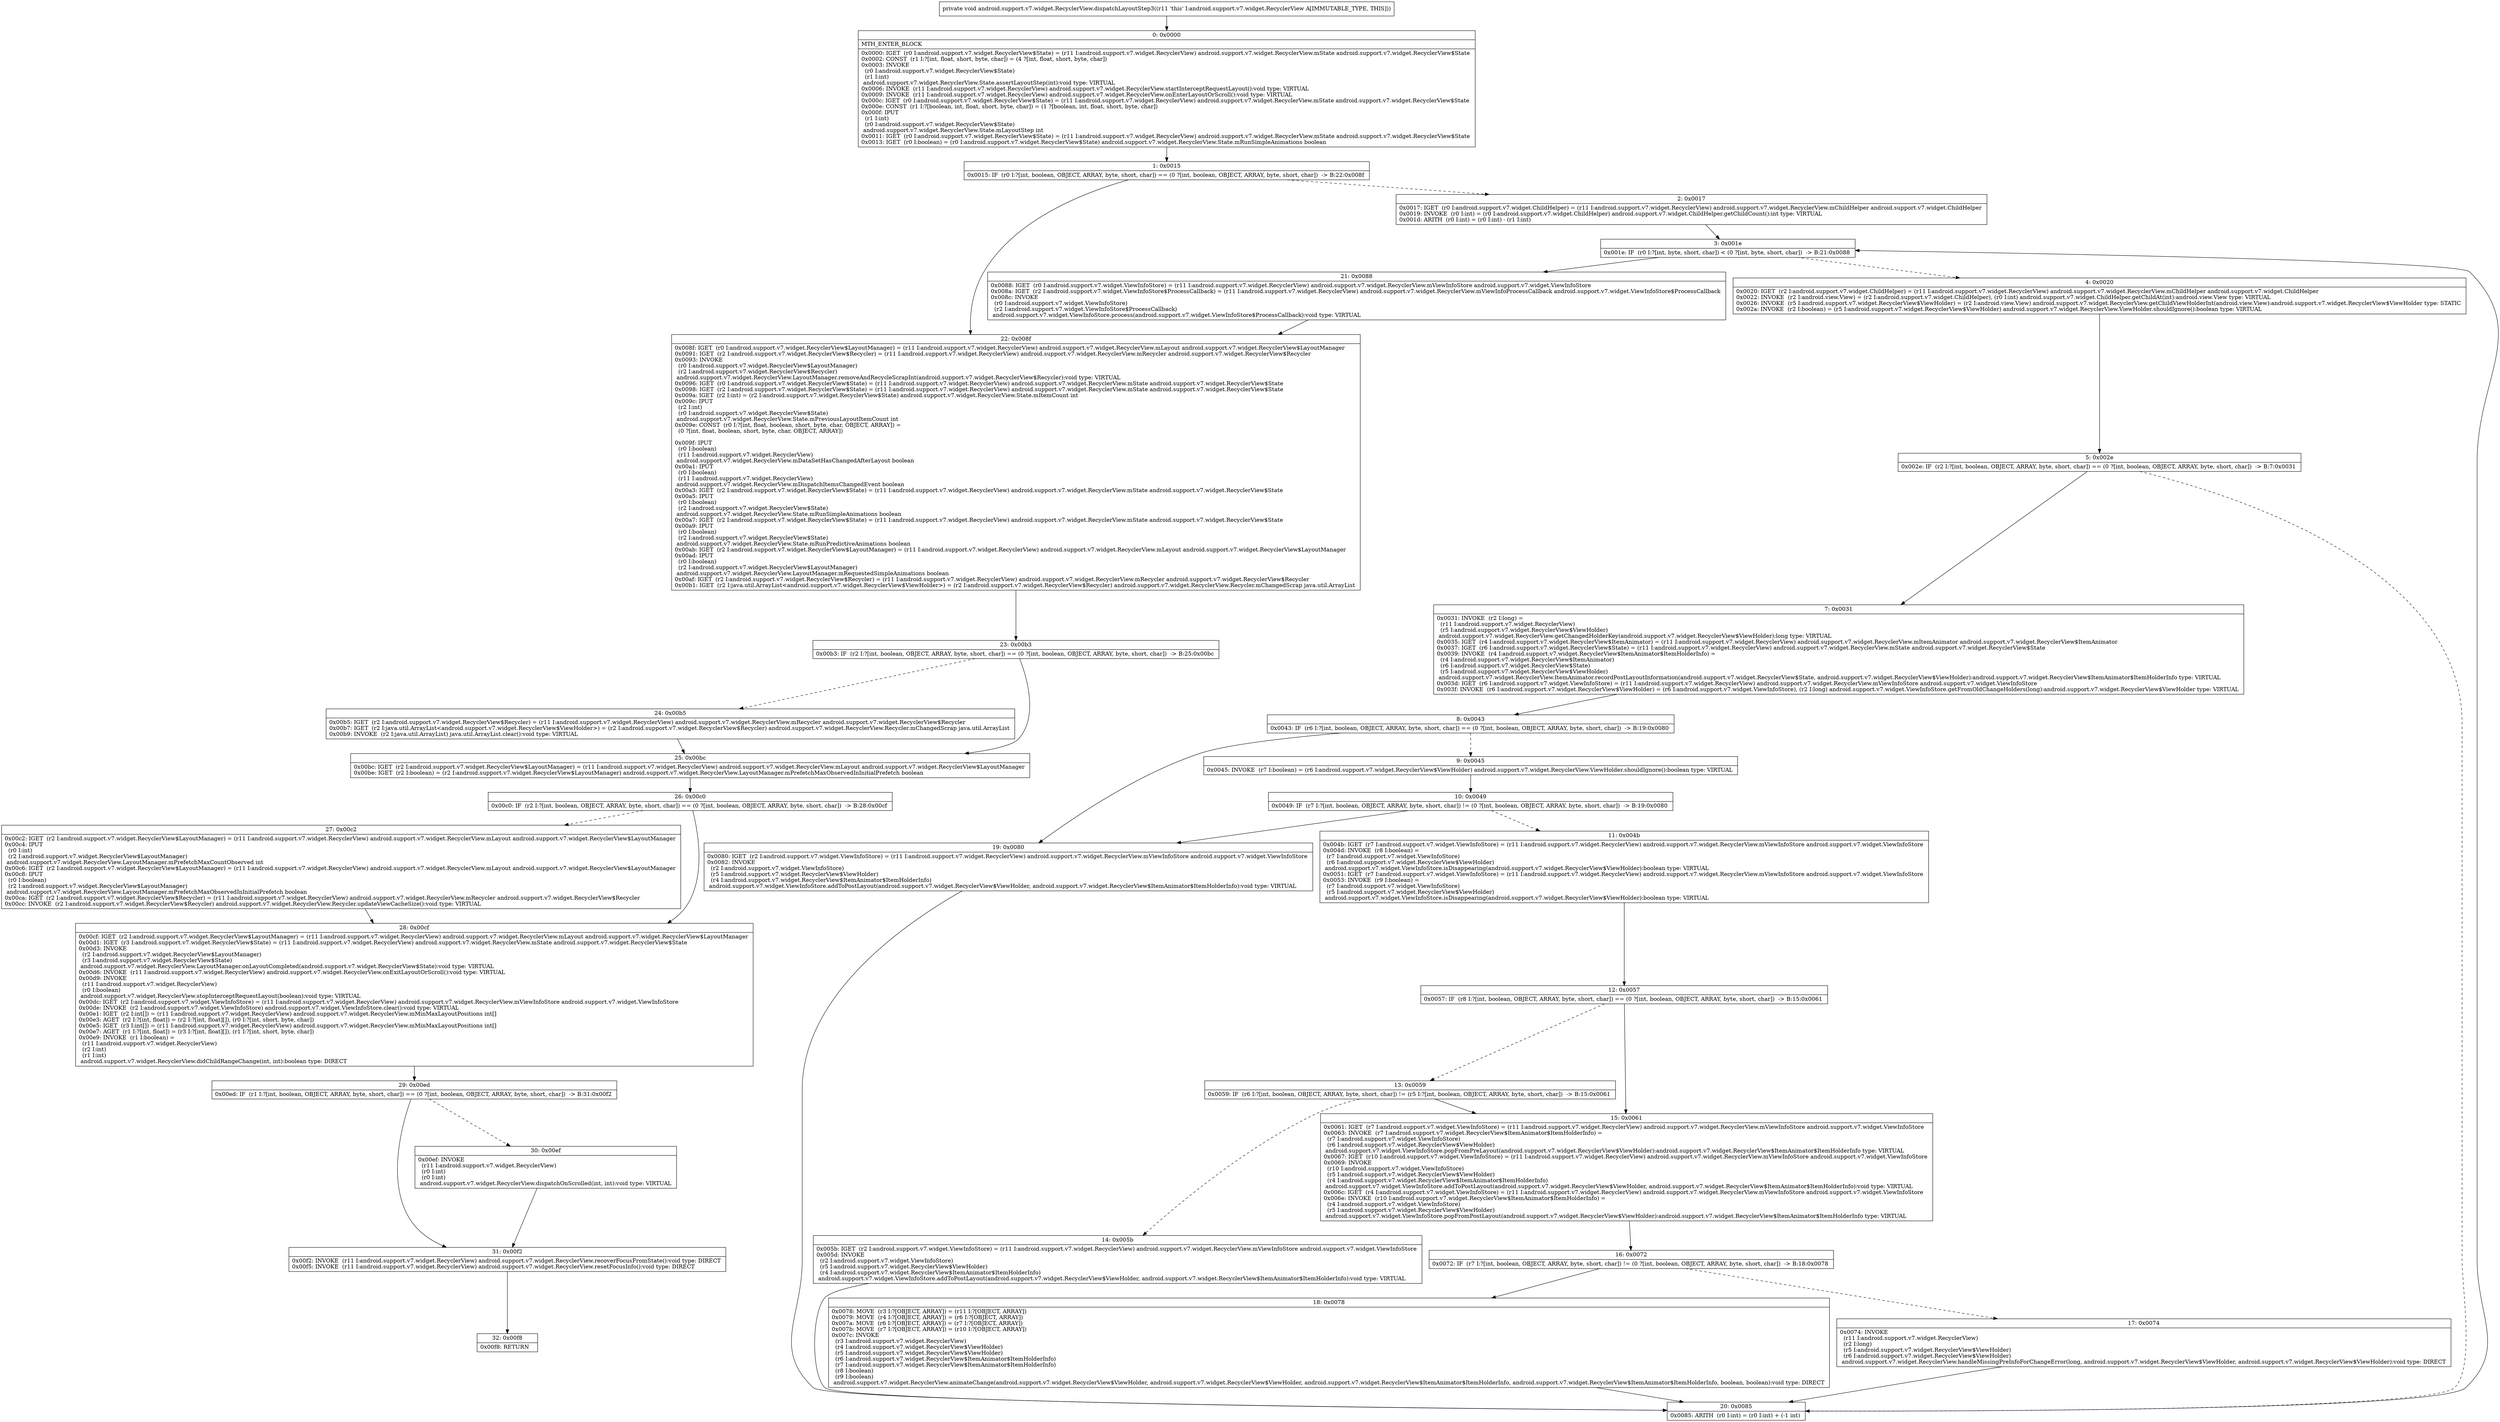 digraph "CFG forandroid.support.v7.widget.RecyclerView.dispatchLayoutStep3()V" {
Node_0 [shape=record,label="{0\:\ 0x0000|MTH_ENTER_BLOCK\l|0x0000: IGET  (r0 I:android.support.v7.widget.RecyclerView$State) = (r11 I:android.support.v7.widget.RecyclerView) android.support.v7.widget.RecyclerView.mState android.support.v7.widget.RecyclerView$State \l0x0002: CONST  (r1 I:?[int, float, short, byte, char]) = (4 ?[int, float, short, byte, char]) \l0x0003: INVOKE  \l  (r0 I:android.support.v7.widget.RecyclerView$State)\l  (r1 I:int)\l android.support.v7.widget.RecyclerView.State.assertLayoutStep(int):void type: VIRTUAL \l0x0006: INVOKE  (r11 I:android.support.v7.widget.RecyclerView) android.support.v7.widget.RecyclerView.startInterceptRequestLayout():void type: VIRTUAL \l0x0009: INVOKE  (r11 I:android.support.v7.widget.RecyclerView) android.support.v7.widget.RecyclerView.onEnterLayoutOrScroll():void type: VIRTUAL \l0x000c: IGET  (r0 I:android.support.v7.widget.RecyclerView$State) = (r11 I:android.support.v7.widget.RecyclerView) android.support.v7.widget.RecyclerView.mState android.support.v7.widget.RecyclerView$State \l0x000e: CONST  (r1 I:?[boolean, int, float, short, byte, char]) = (1 ?[boolean, int, float, short, byte, char]) \l0x000f: IPUT  \l  (r1 I:int)\l  (r0 I:android.support.v7.widget.RecyclerView$State)\l android.support.v7.widget.RecyclerView.State.mLayoutStep int \l0x0011: IGET  (r0 I:android.support.v7.widget.RecyclerView$State) = (r11 I:android.support.v7.widget.RecyclerView) android.support.v7.widget.RecyclerView.mState android.support.v7.widget.RecyclerView$State \l0x0013: IGET  (r0 I:boolean) = (r0 I:android.support.v7.widget.RecyclerView$State) android.support.v7.widget.RecyclerView.State.mRunSimpleAnimations boolean \l}"];
Node_1 [shape=record,label="{1\:\ 0x0015|0x0015: IF  (r0 I:?[int, boolean, OBJECT, ARRAY, byte, short, char]) == (0 ?[int, boolean, OBJECT, ARRAY, byte, short, char])  \-\> B:22:0x008f \l}"];
Node_2 [shape=record,label="{2\:\ 0x0017|0x0017: IGET  (r0 I:android.support.v7.widget.ChildHelper) = (r11 I:android.support.v7.widget.RecyclerView) android.support.v7.widget.RecyclerView.mChildHelper android.support.v7.widget.ChildHelper \l0x0019: INVOKE  (r0 I:int) = (r0 I:android.support.v7.widget.ChildHelper) android.support.v7.widget.ChildHelper.getChildCount():int type: VIRTUAL \l0x001d: ARITH  (r0 I:int) = (r0 I:int) \- (r1 I:int) \l}"];
Node_3 [shape=record,label="{3\:\ 0x001e|0x001e: IF  (r0 I:?[int, byte, short, char]) \< (0 ?[int, byte, short, char])  \-\> B:21:0x0088 \l}"];
Node_4 [shape=record,label="{4\:\ 0x0020|0x0020: IGET  (r2 I:android.support.v7.widget.ChildHelper) = (r11 I:android.support.v7.widget.RecyclerView) android.support.v7.widget.RecyclerView.mChildHelper android.support.v7.widget.ChildHelper \l0x0022: INVOKE  (r2 I:android.view.View) = (r2 I:android.support.v7.widget.ChildHelper), (r0 I:int) android.support.v7.widget.ChildHelper.getChildAt(int):android.view.View type: VIRTUAL \l0x0026: INVOKE  (r5 I:android.support.v7.widget.RecyclerView$ViewHolder) = (r2 I:android.view.View) android.support.v7.widget.RecyclerView.getChildViewHolderInt(android.view.View):android.support.v7.widget.RecyclerView$ViewHolder type: STATIC \l0x002a: INVOKE  (r2 I:boolean) = (r5 I:android.support.v7.widget.RecyclerView$ViewHolder) android.support.v7.widget.RecyclerView.ViewHolder.shouldIgnore():boolean type: VIRTUAL \l}"];
Node_5 [shape=record,label="{5\:\ 0x002e|0x002e: IF  (r2 I:?[int, boolean, OBJECT, ARRAY, byte, short, char]) == (0 ?[int, boolean, OBJECT, ARRAY, byte, short, char])  \-\> B:7:0x0031 \l}"];
Node_7 [shape=record,label="{7\:\ 0x0031|0x0031: INVOKE  (r2 I:long) = \l  (r11 I:android.support.v7.widget.RecyclerView)\l  (r5 I:android.support.v7.widget.RecyclerView$ViewHolder)\l android.support.v7.widget.RecyclerView.getChangedHolderKey(android.support.v7.widget.RecyclerView$ViewHolder):long type: VIRTUAL \l0x0035: IGET  (r4 I:android.support.v7.widget.RecyclerView$ItemAnimator) = (r11 I:android.support.v7.widget.RecyclerView) android.support.v7.widget.RecyclerView.mItemAnimator android.support.v7.widget.RecyclerView$ItemAnimator \l0x0037: IGET  (r6 I:android.support.v7.widget.RecyclerView$State) = (r11 I:android.support.v7.widget.RecyclerView) android.support.v7.widget.RecyclerView.mState android.support.v7.widget.RecyclerView$State \l0x0039: INVOKE  (r4 I:android.support.v7.widget.RecyclerView$ItemAnimator$ItemHolderInfo) = \l  (r4 I:android.support.v7.widget.RecyclerView$ItemAnimator)\l  (r6 I:android.support.v7.widget.RecyclerView$State)\l  (r5 I:android.support.v7.widget.RecyclerView$ViewHolder)\l android.support.v7.widget.RecyclerView.ItemAnimator.recordPostLayoutInformation(android.support.v7.widget.RecyclerView$State, android.support.v7.widget.RecyclerView$ViewHolder):android.support.v7.widget.RecyclerView$ItemAnimator$ItemHolderInfo type: VIRTUAL \l0x003d: IGET  (r6 I:android.support.v7.widget.ViewInfoStore) = (r11 I:android.support.v7.widget.RecyclerView) android.support.v7.widget.RecyclerView.mViewInfoStore android.support.v7.widget.ViewInfoStore \l0x003f: INVOKE  (r6 I:android.support.v7.widget.RecyclerView$ViewHolder) = (r6 I:android.support.v7.widget.ViewInfoStore), (r2 I:long) android.support.v7.widget.ViewInfoStore.getFromOldChangeHolders(long):android.support.v7.widget.RecyclerView$ViewHolder type: VIRTUAL \l}"];
Node_8 [shape=record,label="{8\:\ 0x0043|0x0043: IF  (r6 I:?[int, boolean, OBJECT, ARRAY, byte, short, char]) == (0 ?[int, boolean, OBJECT, ARRAY, byte, short, char])  \-\> B:19:0x0080 \l}"];
Node_9 [shape=record,label="{9\:\ 0x0045|0x0045: INVOKE  (r7 I:boolean) = (r6 I:android.support.v7.widget.RecyclerView$ViewHolder) android.support.v7.widget.RecyclerView.ViewHolder.shouldIgnore():boolean type: VIRTUAL \l}"];
Node_10 [shape=record,label="{10\:\ 0x0049|0x0049: IF  (r7 I:?[int, boolean, OBJECT, ARRAY, byte, short, char]) != (0 ?[int, boolean, OBJECT, ARRAY, byte, short, char])  \-\> B:19:0x0080 \l}"];
Node_11 [shape=record,label="{11\:\ 0x004b|0x004b: IGET  (r7 I:android.support.v7.widget.ViewInfoStore) = (r11 I:android.support.v7.widget.RecyclerView) android.support.v7.widget.RecyclerView.mViewInfoStore android.support.v7.widget.ViewInfoStore \l0x004d: INVOKE  (r8 I:boolean) = \l  (r7 I:android.support.v7.widget.ViewInfoStore)\l  (r6 I:android.support.v7.widget.RecyclerView$ViewHolder)\l android.support.v7.widget.ViewInfoStore.isDisappearing(android.support.v7.widget.RecyclerView$ViewHolder):boolean type: VIRTUAL \l0x0051: IGET  (r7 I:android.support.v7.widget.ViewInfoStore) = (r11 I:android.support.v7.widget.RecyclerView) android.support.v7.widget.RecyclerView.mViewInfoStore android.support.v7.widget.ViewInfoStore \l0x0053: INVOKE  (r9 I:boolean) = \l  (r7 I:android.support.v7.widget.ViewInfoStore)\l  (r5 I:android.support.v7.widget.RecyclerView$ViewHolder)\l android.support.v7.widget.ViewInfoStore.isDisappearing(android.support.v7.widget.RecyclerView$ViewHolder):boolean type: VIRTUAL \l}"];
Node_12 [shape=record,label="{12\:\ 0x0057|0x0057: IF  (r8 I:?[int, boolean, OBJECT, ARRAY, byte, short, char]) == (0 ?[int, boolean, OBJECT, ARRAY, byte, short, char])  \-\> B:15:0x0061 \l}"];
Node_13 [shape=record,label="{13\:\ 0x0059|0x0059: IF  (r6 I:?[int, boolean, OBJECT, ARRAY, byte, short, char]) != (r5 I:?[int, boolean, OBJECT, ARRAY, byte, short, char])  \-\> B:15:0x0061 \l}"];
Node_14 [shape=record,label="{14\:\ 0x005b|0x005b: IGET  (r2 I:android.support.v7.widget.ViewInfoStore) = (r11 I:android.support.v7.widget.RecyclerView) android.support.v7.widget.RecyclerView.mViewInfoStore android.support.v7.widget.ViewInfoStore \l0x005d: INVOKE  \l  (r2 I:android.support.v7.widget.ViewInfoStore)\l  (r5 I:android.support.v7.widget.RecyclerView$ViewHolder)\l  (r4 I:android.support.v7.widget.RecyclerView$ItemAnimator$ItemHolderInfo)\l android.support.v7.widget.ViewInfoStore.addToPostLayout(android.support.v7.widget.RecyclerView$ViewHolder, android.support.v7.widget.RecyclerView$ItemAnimator$ItemHolderInfo):void type: VIRTUAL \l}"];
Node_15 [shape=record,label="{15\:\ 0x0061|0x0061: IGET  (r7 I:android.support.v7.widget.ViewInfoStore) = (r11 I:android.support.v7.widget.RecyclerView) android.support.v7.widget.RecyclerView.mViewInfoStore android.support.v7.widget.ViewInfoStore \l0x0063: INVOKE  (r7 I:android.support.v7.widget.RecyclerView$ItemAnimator$ItemHolderInfo) = \l  (r7 I:android.support.v7.widget.ViewInfoStore)\l  (r6 I:android.support.v7.widget.RecyclerView$ViewHolder)\l android.support.v7.widget.ViewInfoStore.popFromPreLayout(android.support.v7.widget.RecyclerView$ViewHolder):android.support.v7.widget.RecyclerView$ItemAnimator$ItemHolderInfo type: VIRTUAL \l0x0067: IGET  (r10 I:android.support.v7.widget.ViewInfoStore) = (r11 I:android.support.v7.widget.RecyclerView) android.support.v7.widget.RecyclerView.mViewInfoStore android.support.v7.widget.ViewInfoStore \l0x0069: INVOKE  \l  (r10 I:android.support.v7.widget.ViewInfoStore)\l  (r5 I:android.support.v7.widget.RecyclerView$ViewHolder)\l  (r4 I:android.support.v7.widget.RecyclerView$ItemAnimator$ItemHolderInfo)\l android.support.v7.widget.ViewInfoStore.addToPostLayout(android.support.v7.widget.RecyclerView$ViewHolder, android.support.v7.widget.RecyclerView$ItemAnimator$ItemHolderInfo):void type: VIRTUAL \l0x006c: IGET  (r4 I:android.support.v7.widget.ViewInfoStore) = (r11 I:android.support.v7.widget.RecyclerView) android.support.v7.widget.RecyclerView.mViewInfoStore android.support.v7.widget.ViewInfoStore \l0x006e: INVOKE  (r10 I:android.support.v7.widget.RecyclerView$ItemAnimator$ItemHolderInfo) = \l  (r4 I:android.support.v7.widget.ViewInfoStore)\l  (r5 I:android.support.v7.widget.RecyclerView$ViewHolder)\l android.support.v7.widget.ViewInfoStore.popFromPostLayout(android.support.v7.widget.RecyclerView$ViewHolder):android.support.v7.widget.RecyclerView$ItemAnimator$ItemHolderInfo type: VIRTUAL \l}"];
Node_16 [shape=record,label="{16\:\ 0x0072|0x0072: IF  (r7 I:?[int, boolean, OBJECT, ARRAY, byte, short, char]) != (0 ?[int, boolean, OBJECT, ARRAY, byte, short, char])  \-\> B:18:0x0078 \l}"];
Node_17 [shape=record,label="{17\:\ 0x0074|0x0074: INVOKE  \l  (r11 I:android.support.v7.widget.RecyclerView)\l  (r2 I:long)\l  (r5 I:android.support.v7.widget.RecyclerView$ViewHolder)\l  (r6 I:android.support.v7.widget.RecyclerView$ViewHolder)\l android.support.v7.widget.RecyclerView.handleMissingPreInfoForChangeError(long, android.support.v7.widget.RecyclerView$ViewHolder, android.support.v7.widget.RecyclerView$ViewHolder):void type: DIRECT \l}"];
Node_18 [shape=record,label="{18\:\ 0x0078|0x0078: MOVE  (r3 I:?[OBJECT, ARRAY]) = (r11 I:?[OBJECT, ARRAY]) \l0x0079: MOVE  (r4 I:?[OBJECT, ARRAY]) = (r6 I:?[OBJECT, ARRAY]) \l0x007a: MOVE  (r6 I:?[OBJECT, ARRAY]) = (r7 I:?[OBJECT, ARRAY]) \l0x007b: MOVE  (r7 I:?[OBJECT, ARRAY]) = (r10 I:?[OBJECT, ARRAY]) \l0x007c: INVOKE  \l  (r3 I:android.support.v7.widget.RecyclerView)\l  (r4 I:android.support.v7.widget.RecyclerView$ViewHolder)\l  (r5 I:android.support.v7.widget.RecyclerView$ViewHolder)\l  (r6 I:android.support.v7.widget.RecyclerView$ItemAnimator$ItemHolderInfo)\l  (r7 I:android.support.v7.widget.RecyclerView$ItemAnimator$ItemHolderInfo)\l  (r8 I:boolean)\l  (r9 I:boolean)\l android.support.v7.widget.RecyclerView.animateChange(android.support.v7.widget.RecyclerView$ViewHolder, android.support.v7.widget.RecyclerView$ViewHolder, android.support.v7.widget.RecyclerView$ItemAnimator$ItemHolderInfo, android.support.v7.widget.RecyclerView$ItemAnimator$ItemHolderInfo, boolean, boolean):void type: DIRECT \l}"];
Node_19 [shape=record,label="{19\:\ 0x0080|0x0080: IGET  (r2 I:android.support.v7.widget.ViewInfoStore) = (r11 I:android.support.v7.widget.RecyclerView) android.support.v7.widget.RecyclerView.mViewInfoStore android.support.v7.widget.ViewInfoStore \l0x0082: INVOKE  \l  (r2 I:android.support.v7.widget.ViewInfoStore)\l  (r5 I:android.support.v7.widget.RecyclerView$ViewHolder)\l  (r4 I:android.support.v7.widget.RecyclerView$ItemAnimator$ItemHolderInfo)\l android.support.v7.widget.ViewInfoStore.addToPostLayout(android.support.v7.widget.RecyclerView$ViewHolder, android.support.v7.widget.RecyclerView$ItemAnimator$ItemHolderInfo):void type: VIRTUAL \l}"];
Node_20 [shape=record,label="{20\:\ 0x0085|0x0085: ARITH  (r0 I:int) = (r0 I:int) + (\-1 int) \l}"];
Node_21 [shape=record,label="{21\:\ 0x0088|0x0088: IGET  (r0 I:android.support.v7.widget.ViewInfoStore) = (r11 I:android.support.v7.widget.RecyclerView) android.support.v7.widget.RecyclerView.mViewInfoStore android.support.v7.widget.ViewInfoStore \l0x008a: IGET  (r2 I:android.support.v7.widget.ViewInfoStore$ProcessCallback) = (r11 I:android.support.v7.widget.RecyclerView) android.support.v7.widget.RecyclerView.mViewInfoProcessCallback android.support.v7.widget.ViewInfoStore$ProcessCallback \l0x008c: INVOKE  \l  (r0 I:android.support.v7.widget.ViewInfoStore)\l  (r2 I:android.support.v7.widget.ViewInfoStore$ProcessCallback)\l android.support.v7.widget.ViewInfoStore.process(android.support.v7.widget.ViewInfoStore$ProcessCallback):void type: VIRTUAL \l}"];
Node_22 [shape=record,label="{22\:\ 0x008f|0x008f: IGET  (r0 I:android.support.v7.widget.RecyclerView$LayoutManager) = (r11 I:android.support.v7.widget.RecyclerView) android.support.v7.widget.RecyclerView.mLayout android.support.v7.widget.RecyclerView$LayoutManager \l0x0091: IGET  (r2 I:android.support.v7.widget.RecyclerView$Recycler) = (r11 I:android.support.v7.widget.RecyclerView) android.support.v7.widget.RecyclerView.mRecycler android.support.v7.widget.RecyclerView$Recycler \l0x0093: INVOKE  \l  (r0 I:android.support.v7.widget.RecyclerView$LayoutManager)\l  (r2 I:android.support.v7.widget.RecyclerView$Recycler)\l android.support.v7.widget.RecyclerView.LayoutManager.removeAndRecycleScrapInt(android.support.v7.widget.RecyclerView$Recycler):void type: VIRTUAL \l0x0096: IGET  (r0 I:android.support.v7.widget.RecyclerView$State) = (r11 I:android.support.v7.widget.RecyclerView) android.support.v7.widget.RecyclerView.mState android.support.v7.widget.RecyclerView$State \l0x0098: IGET  (r2 I:android.support.v7.widget.RecyclerView$State) = (r11 I:android.support.v7.widget.RecyclerView) android.support.v7.widget.RecyclerView.mState android.support.v7.widget.RecyclerView$State \l0x009a: IGET  (r2 I:int) = (r2 I:android.support.v7.widget.RecyclerView$State) android.support.v7.widget.RecyclerView.State.mItemCount int \l0x009c: IPUT  \l  (r2 I:int)\l  (r0 I:android.support.v7.widget.RecyclerView$State)\l android.support.v7.widget.RecyclerView.State.mPreviousLayoutItemCount int \l0x009e: CONST  (r0 I:?[int, float, boolean, short, byte, char, OBJECT, ARRAY]) = \l  (0 ?[int, float, boolean, short, byte, char, OBJECT, ARRAY])\l \l0x009f: IPUT  \l  (r0 I:boolean)\l  (r11 I:android.support.v7.widget.RecyclerView)\l android.support.v7.widget.RecyclerView.mDataSetHasChangedAfterLayout boolean \l0x00a1: IPUT  \l  (r0 I:boolean)\l  (r11 I:android.support.v7.widget.RecyclerView)\l android.support.v7.widget.RecyclerView.mDispatchItemsChangedEvent boolean \l0x00a3: IGET  (r2 I:android.support.v7.widget.RecyclerView$State) = (r11 I:android.support.v7.widget.RecyclerView) android.support.v7.widget.RecyclerView.mState android.support.v7.widget.RecyclerView$State \l0x00a5: IPUT  \l  (r0 I:boolean)\l  (r2 I:android.support.v7.widget.RecyclerView$State)\l android.support.v7.widget.RecyclerView.State.mRunSimpleAnimations boolean \l0x00a7: IGET  (r2 I:android.support.v7.widget.RecyclerView$State) = (r11 I:android.support.v7.widget.RecyclerView) android.support.v7.widget.RecyclerView.mState android.support.v7.widget.RecyclerView$State \l0x00a9: IPUT  \l  (r0 I:boolean)\l  (r2 I:android.support.v7.widget.RecyclerView$State)\l android.support.v7.widget.RecyclerView.State.mRunPredictiveAnimations boolean \l0x00ab: IGET  (r2 I:android.support.v7.widget.RecyclerView$LayoutManager) = (r11 I:android.support.v7.widget.RecyclerView) android.support.v7.widget.RecyclerView.mLayout android.support.v7.widget.RecyclerView$LayoutManager \l0x00ad: IPUT  \l  (r0 I:boolean)\l  (r2 I:android.support.v7.widget.RecyclerView$LayoutManager)\l android.support.v7.widget.RecyclerView.LayoutManager.mRequestedSimpleAnimations boolean \l0x00af: IGET  (r2 I:android.support.v7.widget.RecyclerView$Recycler) = (r11 I:android.support.v7.widget.RecyclerView) android.support.v7.widget.RecyclerView.mRecycler android.support.v7.widget.RecyclerView$Recycler \l0x00b1: IGET  (r2 I:java.util.ArrayList\<android.support.v7.widget.RecyclerView$ViewHolder\>) = (r2 I:android.support.v7.widget.RecyclerView$Recycler) android.support.v7.widget.RecyclerView.Recycler.mChangedScrap java.util.ArrayList \l}"];
Node_23 [shape=record,label="{23\:\ 0x00b3|0x00b3: IF  (r2 I:?[int, boolean, OBJECT, ARRAY, byte, short, char]) == (0 ?[int, boolean, OBJECT, ARRAY, byte, short, char])  \-\> B:25:0x00bc \l}"];
Node_24 [shape=record,label="{24\:\ 0x00b5|0x00b5: IGET  (r2 I:android.support.v7.widget.RecyclerView$Recycler) = (r11 I:android.support.v7.widget.RecyclerView) android.support.v7.widget.RecyclerView.mRecycler android.support.v7.widget.RecyclerView$Recycler \l0x00b7: IGET  (r2 I:java.util.ArrayList\<android.support.v7.widget.RecyclerView$ViewHolder\>) = (r2 I:android.support.v7.widget.RecyclerView$Recycler) android.support.v7.widget.RecyclerView.Recycler.mChangedScrap java.util.ArrayList \l0x00b9: INVOKE  (r2 I:java.util.ArrayList) java.util.ArrayList.clear():void type: VIRTUAL \l}"];
Node_25 [shape=record,label="{25\:\ 0x00bc|0x00bc: IGET  (r2 I:android.support.v7.widget.RecyclerView$LayoutManager) = (r11 I:android.support.v7.widget.RecyclerView) android.support.v7.widget.RecyclerView.mLayout android.support.v7.widget.RecyclerView$LayoutManager \l0x00be: IGET  (r2 I:boolean) = (r2 I:android.support.v7.widget.RecyclerView$LayoutManager) android.support.v7.widget.RecyclerView.LayoutManager.mPrefetchMaxObservedInInitialPrefetch boolean \l}"];
Node_26 [shape=record,label="{26\:\ 0x00c0|0x00c0: IF  (r2 I:?[int, boolean, OBJECT, ARRAY, byte, short, char]) == (0 ?[int, boolean, OBJECT, ARRAY, byte, short, char])  \-\> B:28:0x00cf \l}"];
Node_27 [shape=record,label="{27\:\ 0x00c2|0x00c2: IGET  (r2 I:android.support.v7.widget.RecyclerView$LayoutManager) = (r11 I:android.support.v7.widget.RecyclerView) android.support.v7.widget.RecyclerView.mLayout android.support.v7.widget.RecyclerView$LayoutManager \l0x00c4: IPUT  \l  (r0 I:int)\l  (r2 I:android.support.v7.widget.RecyclerView$LayoutManager)\l android.support.v7.widget.RecyclerView.LayoutManager.mPrefetchMaxCountObserved int \l0x00c6: IGET  (r2 I:android.support.v7.widget.RecyclerView$LayoutManager) = (r11 I:android.support.v7.widget.RecyclerView) android.support.v7.widget.RecyclerView.mLayout android.support.v7.widget.RecyclerView$LayoutManager \l0x00c8: IPUT  \l  (r0 I:boolean)\l  (r2 I:android.support.v7.widget.RecyclerView$LayoutManager)\l android.support.v7.widget.RecyclerView.LayoutManager.mPrefetchMaxObservedInInitialPrefetch boolean \l0x00ca: IGET  (r2 I:android.support.v7.widget.RecyclerView$Recycler) = (r11 I:android.support.v7.widget.RecyclerView) android.support.v7.widget.RecyclerView.mRecycler android.support.v7.widget.RecyclerView$Recycler \l0x00cc: INVOKE  (r2 I:android.support.v7.widget.RecyclerView$Recycler) android.support.v7.widget.RecyclerView.Recycler.updateViewCacheSize():void type: VIRTUAL \l}"];
Node_28 [shape=record,label="{28\:\ 0x00cf|0x00cf: IGET  (r2 I:android.support.v7.widget.RecyclerView$LayoutManager) = (r11 I:android.support.v7.widget.RecyclerView) android.support.v7.widget.RecyclerView.mLayout android.support.v7.widget.RecyclerView$LayoutManager \l0x00d1: IGET  (r3 I:android.support.v7.widget.RecyclerView$State) = (r11 I:android.support.v7.widget.RecyclerView) android.support.v7.widget.RecyclerView.mState android.support.v7.widget.RecyclerView$State \l0x00d3: INVOKE  \l  (r2 I:android.support.v7.widget.RecyclerView$LayoutManager)\l  (r3 I:android.support.v7.widget.RecyclerView$State)\l android.support.v7.widget.RecyclerView.LayoutManager.onLayoutCompleted(android.support.v7.widget.RecyclerView$State):void type: VIRTUAL \l0x00d6: INVOKE  (r11 I:android.support.v7.widget.RecyclerView) android.support.v7.widget.RecyclerView.onExitLayoutOrScroll():void type: VIRTUAL \l0x00d9: INVOKE  \l  (r11 I:android.support.v7.widget.RecyclerView)\l  (r0 I:boolean)\l android.support.v7.widget.RecyclerView.stopInterceptRequestLayout(boolean):void type: VIRTUAL \l0x00dc: IGET  (r2 I:android.support.v7.widget.ViewInfoStore) = (r11 I:android.support.v7.widget.RecyclerView) android.support.v7.widget.RecyclerView.mViewInfoStore android.support.v7.widget.ViewInfoStore \l0x00de: INVOKE  (r2 I:android.support.v7.widget.ViewInfoStore) android.support.v7.widget.ViewInfoStore.clear():void type: VIRTUAL \l0x00e1: IGET  (r2 I:int[]) = (r11 I:android.support.v7.widget.RecyclerView) android.support.v7.widget.RecyclerView.mMinMaxLayoutPositions int[] \l0x00e3: AGET  (r2 I:?[int, float]) = (r2 I:?[int, float][]), (r0 I:?[int, short, byte, char]) \l0x00e5: IGET  (r3 I:int[]) = (r11 I:android.support.v7.widget.RecyclerView) android.support.v7.widget.RecyclerView.mMinMaxLayoutPositions int[] \l0x00e7: AGET  (r1 I:?[int, float]) = (r3 I:?[int, float][]), (r1 I:?[int, short, byte, char]) \l0x00e9: INVOKE  (r1 I:boolean) = \l  (r11 I:android.support.v7.widget.RecyclerView)\l  (r2 I:int)\l  (r1 I:int)\l android.support.v7.widget.RecyclerView.didChildRangeChange(int, int):boolean type: DIRECT \l}"];
Node_29 [shape=record,label="{29\:\ 0x00ed|0x00ed: IF  (r1 I:?[int, boolean, OBJECT, ARRAY, byte, short, char]) == (0 ?[int, boolean, OBJECT, ARRAY, byte, short, char])  \-\> B:31:0x00f2 \l}"];
Node_30 [shape=record,label="{30\:\ 0x00ef|0x00ef: INVOKE  \l  (r11 I:android.support.v7.widget.RecyclerView)\l  (r0 I:int)\l  (r0 I:int)\l android.support.v7.widget.RecyclerView.dispatchOnScrolled(int, int):void type: VIRTUAL \l}"];
Node_31 [shape=record,label="{31\:\ 0x00f2|0x00f2: INVOKE  (r11 I:android.support.v7.widget.RecyclerView) android.support.v7.widget.RecyclerView.recoverFocusFromState():void type: DIRECT \l0x00f5: INVOKE  (r11 I:android.support.v7.widget.RecyclerView) android.support.v7.widget.RecyclerView.resetFocusInfo():void type: DIRECT \l}"];
Node_32 [shape=record,label="{32\:\ 0x00f8|0x00f8: RETURN   \l}"];
MethodNode[shape=record,label="{private void android.support.v7.widget.RecyclerView.dispatchLayoutStep3((r11 'this' I:android.support.v7.widget.RecyclerView A[IMMUTABLE_TYPE, THIS])) }"];
MethodNode -> Node_0;
Node_0 -> Node_1;
Node_1 -> Node_2[style=dashed];
Node_1 -> Node_22;
Node_2 -> Node_3;
Node_3 -> Node_4[style=dashed];
Node_3 -> Node_21;
Node_4 -> Node_5;
Node_5 -> Node_7;
Node_5 -> Node_20[style=dashed];
Node_7 -> Node_8;
Node_8 -> Node_9[style=dashed];
Node_8 -> Node_19;
Node_9 -> Node_10;
Node_10 -> Node_11[style=dashed];
Node_10 -> Node_19;
Node_11 -> Node_12;
Node_12 -> Node_13[style=dashed];
Node_12 -> Node_15;
Node_13 -> Node_14[style=dashed];
Node_13 -> Node_15;
Node_14 -> Node_20;
Node_15 -> Node_16;
Node_16 -> Node_17[style=dashed];
Node_16 -> Node_18;
Node_17 -> Node_20;
Node_18 -> Node_20;
Node_19 -> Node_20;
Node_20 -> Node_3;
Node_21 -> Node_22;
Node_22 -> Node_23;
Node_23 -> Node_24[style=dashed];
Node_23 -> Node_25;
Node_24 -> Node_25;
Node_25 -> Node_26;
Node_26 -> Node_27[style=dashed];
Node_26 -> Node_28;
Node_27 -> Node_28;
Node_28 -> Node_29;
Node_29 -> Node_30[style=dashed];
Node_29 -> Node_31;
Node_30 -> Node_31;
Node_31 -> Node_32;
}

